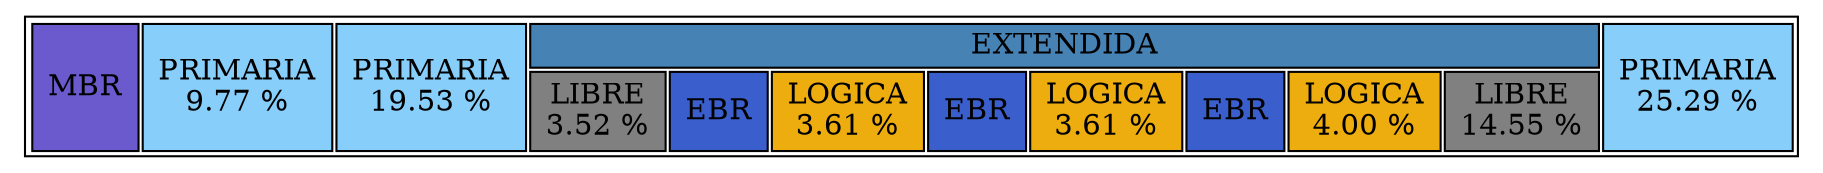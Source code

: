 digraph { 
node [ shape=none ] 
TablaReportNodo [ label = < <table border="1"> 
<tr> 
 <td bgcolor='SlateBlue'  ROWSPAN='3'> MBR </td>
 <td bgcolor='LightSkyBlue' ROWSPAN='3'> PRIMARIA <br/> 9.77 % </td>
 <td bgcolor='LightSkyBlue' ROWSPAN='3'> PRIMARIA <br/> 19.53 % </td>
 <td bgcolor='SteelBlue' COLSPAN='8'> EXTENDIDA </td>
 <td bgcolor='LightSkyBlue' ROWSPAN='3'> PRIMARIA <br/> 25.29 % </td>
</tr>

<tr> 
 <td bgcolor='#808080' ROWSPAN='2'> LIBRE <br/> 3.52 % </td>
 <td bgcolor='royalblue3' ROWSPAN='2'> EBR </td>
 <td bgcolor='darkgoldenrod2' ROWSPAN='2'> LOGICA <br/> 3.61 % </td>
 <td bgcolor='royalblue3' ROWSPAN='2'> EBR </td>
 <td bgcolor='darkgoldenrod2' ROWSPAN='2'> LOGICA <br/> 3.61 % </td>
 <td bgcolor='royalblue3' ROWSPAN='2'> EBR </td>
 <td bgcolor='darkgoldenrod2' ROWSPAN='2'> LOGICA <br/> 4.00 % </td>
 <td bgcolor='#808080' ROWSPAN='2'> LIBRE <br/> 14.55 % </td>
</tr>

</table> > ]
}